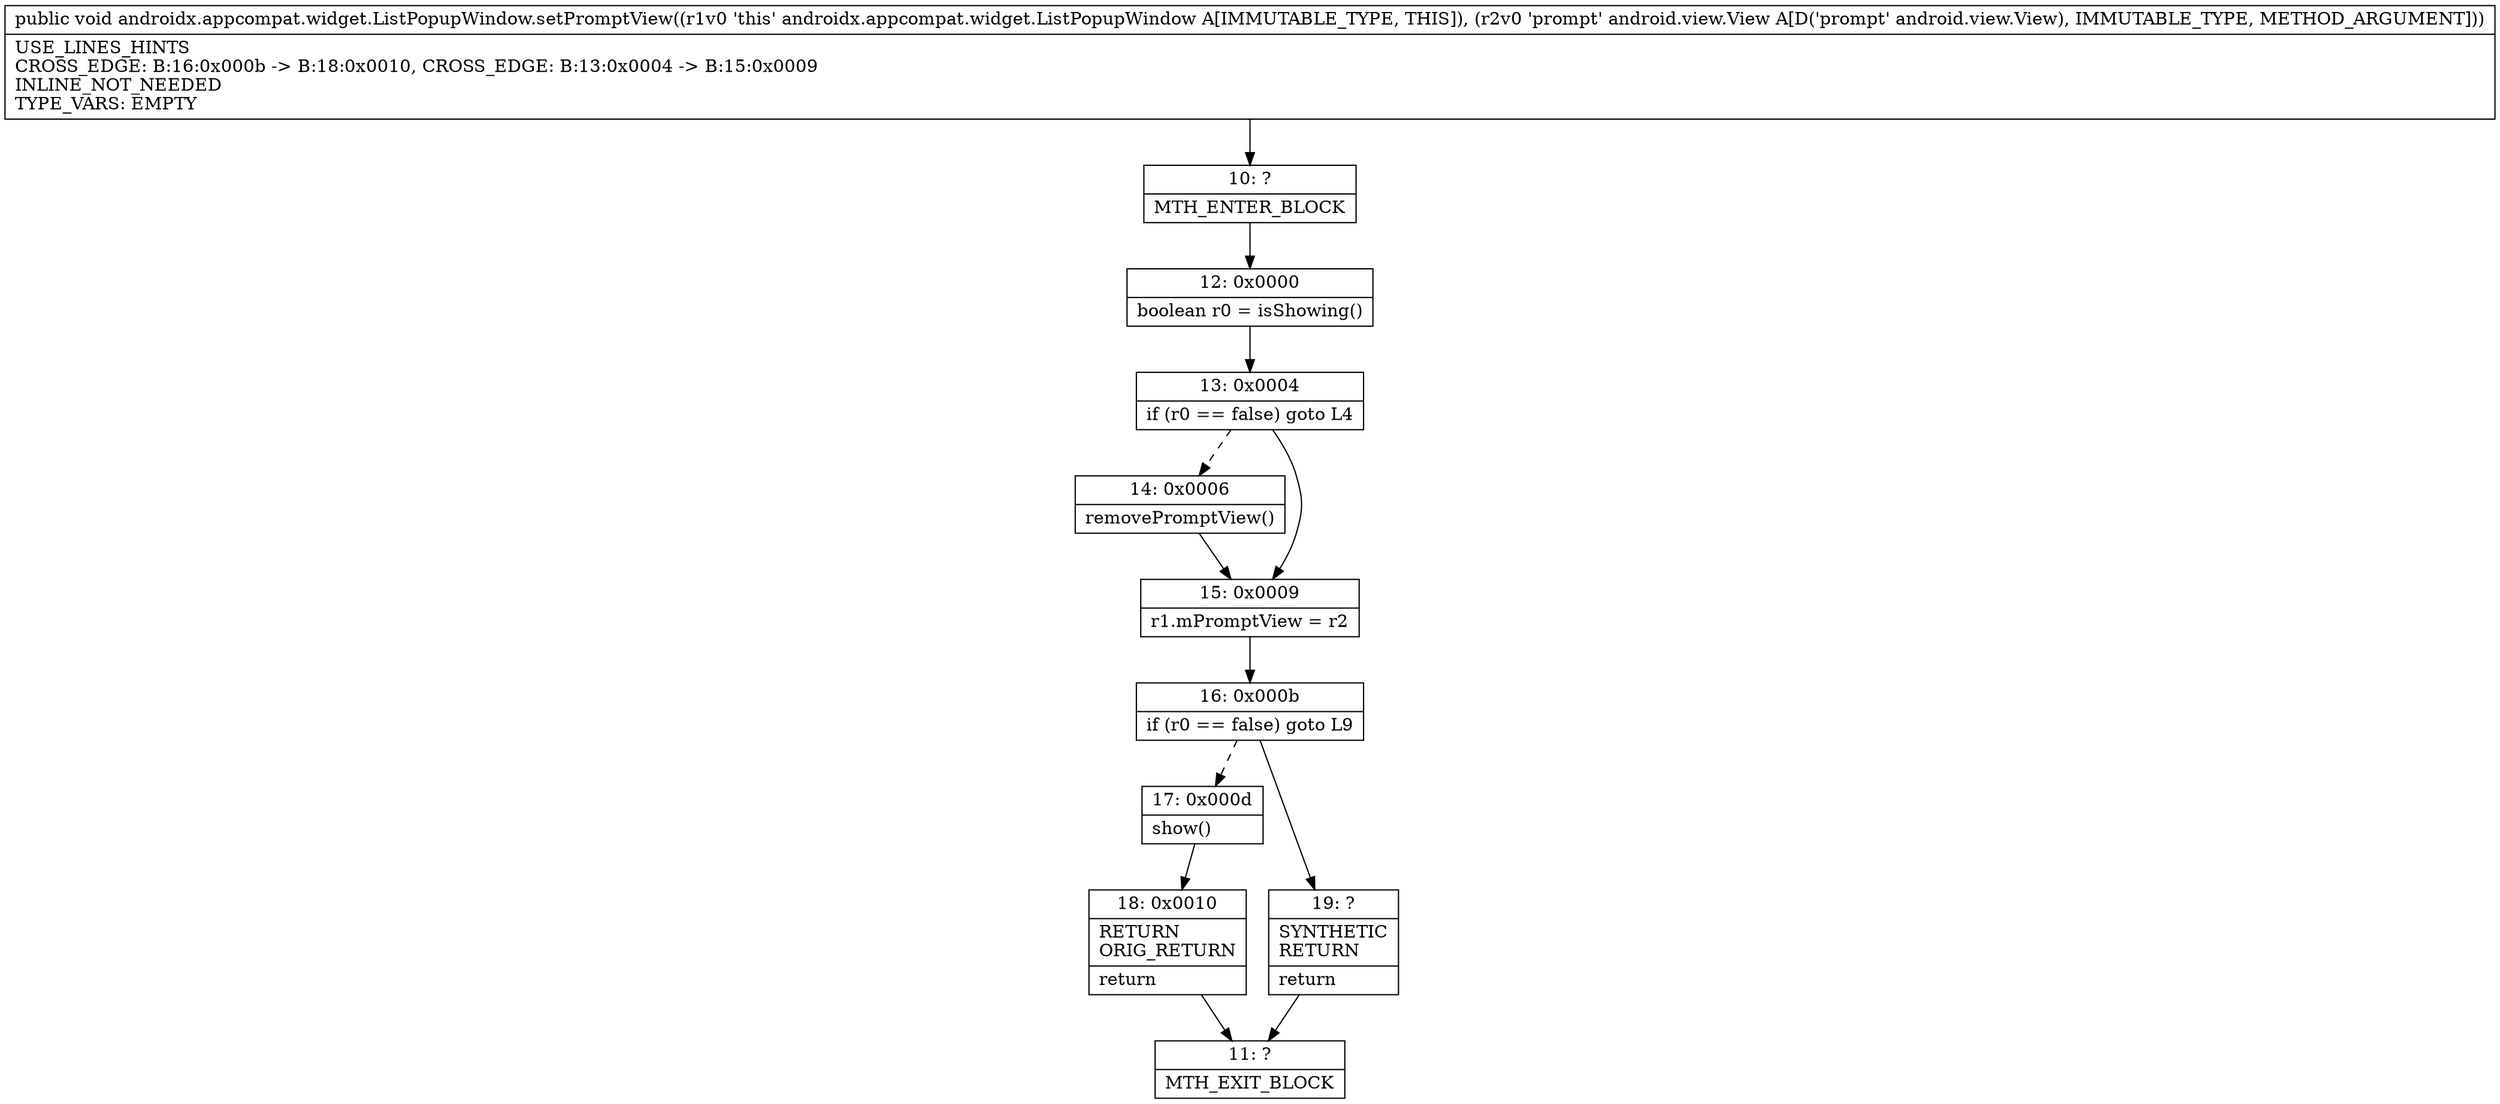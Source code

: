 digraph "CFG forandroidx.appcompat.widget.ListPopupWindow.setPromptView(Landroid\/view\/View;)V" {
Node_10 [shape=record,label="{10\:\ ?|MTH_ENTER_BLOCK\l}"];
Node_12 [shape=record,label="{12\:\ 0x0000|boolean r0 = isShowing()\l}"];
Node_13 [shape=record,label="{13\:\ 0x0004|if (r0 == false) goto L4\l}"];
Node_14 [shape=record,label="{14\:\ 0x0006|removePromptView()\l}"];
Node_15 [shape=record,label="{15\:\ 0x0009|r1.mPromptView = r2\l}"];
Node_16 [shape=record,label="{16\:\ 0x000b|if (r0 == false) goto L9\l}"];
Node_17 [shape=record,label="{17\:\ 0x000d|show()\l}"];
Node_18 [shape=record,label="{18\:\ 0x0010|RETURN\lORIG_RETURN\l|return\l}"];
Node_11 [shape=record,label="{11\:\ ?|MTH_EXIT_BLOCK\l}"];
Node_19 [shape=record,label="{19\:\ ?|SYNTHETIC\lRETURN\l|return\l}"];
MethodNode[shape=record,label="{public void androidx.appcompat.widget.ListPopupWindow.setPromptView((r1v0 'this' androidx.appcompat.widget.ListPopupWindow A[IMMUTABLE_TYPE, THIS]), (r2v0 'prompt' android.view.View A[D('prompt' android.view.View), IMMUTABLE_TYPE, METHOD_ARGUMENT]))  | USE_LINES_HINTS\lCROSS_EDGE: B:16:0x000b \-\> B:18:0x0010, CROSS_EDGE: B:13:0x0004 \-\> B:15:0x0009\lINLINE_NOT_NEEDED\lTYPE_VARS: EMPTY\l}"];
MethodNode -> Node_10;Node_10 -> Node_12;
Node_12 -> Node_13;
Node_13 -> Node_14[style=dashed];
Node_13 -> Node_15;
Node_14 -> Node_15;
Node_15 -> Node_16;
Node_16 -> Node_17[style=dashed];
Node_16 -> Node_19;
Node_17 -> Node_18;
Node_18 -> Node_11;
Node_19 -> Node_11;
}

